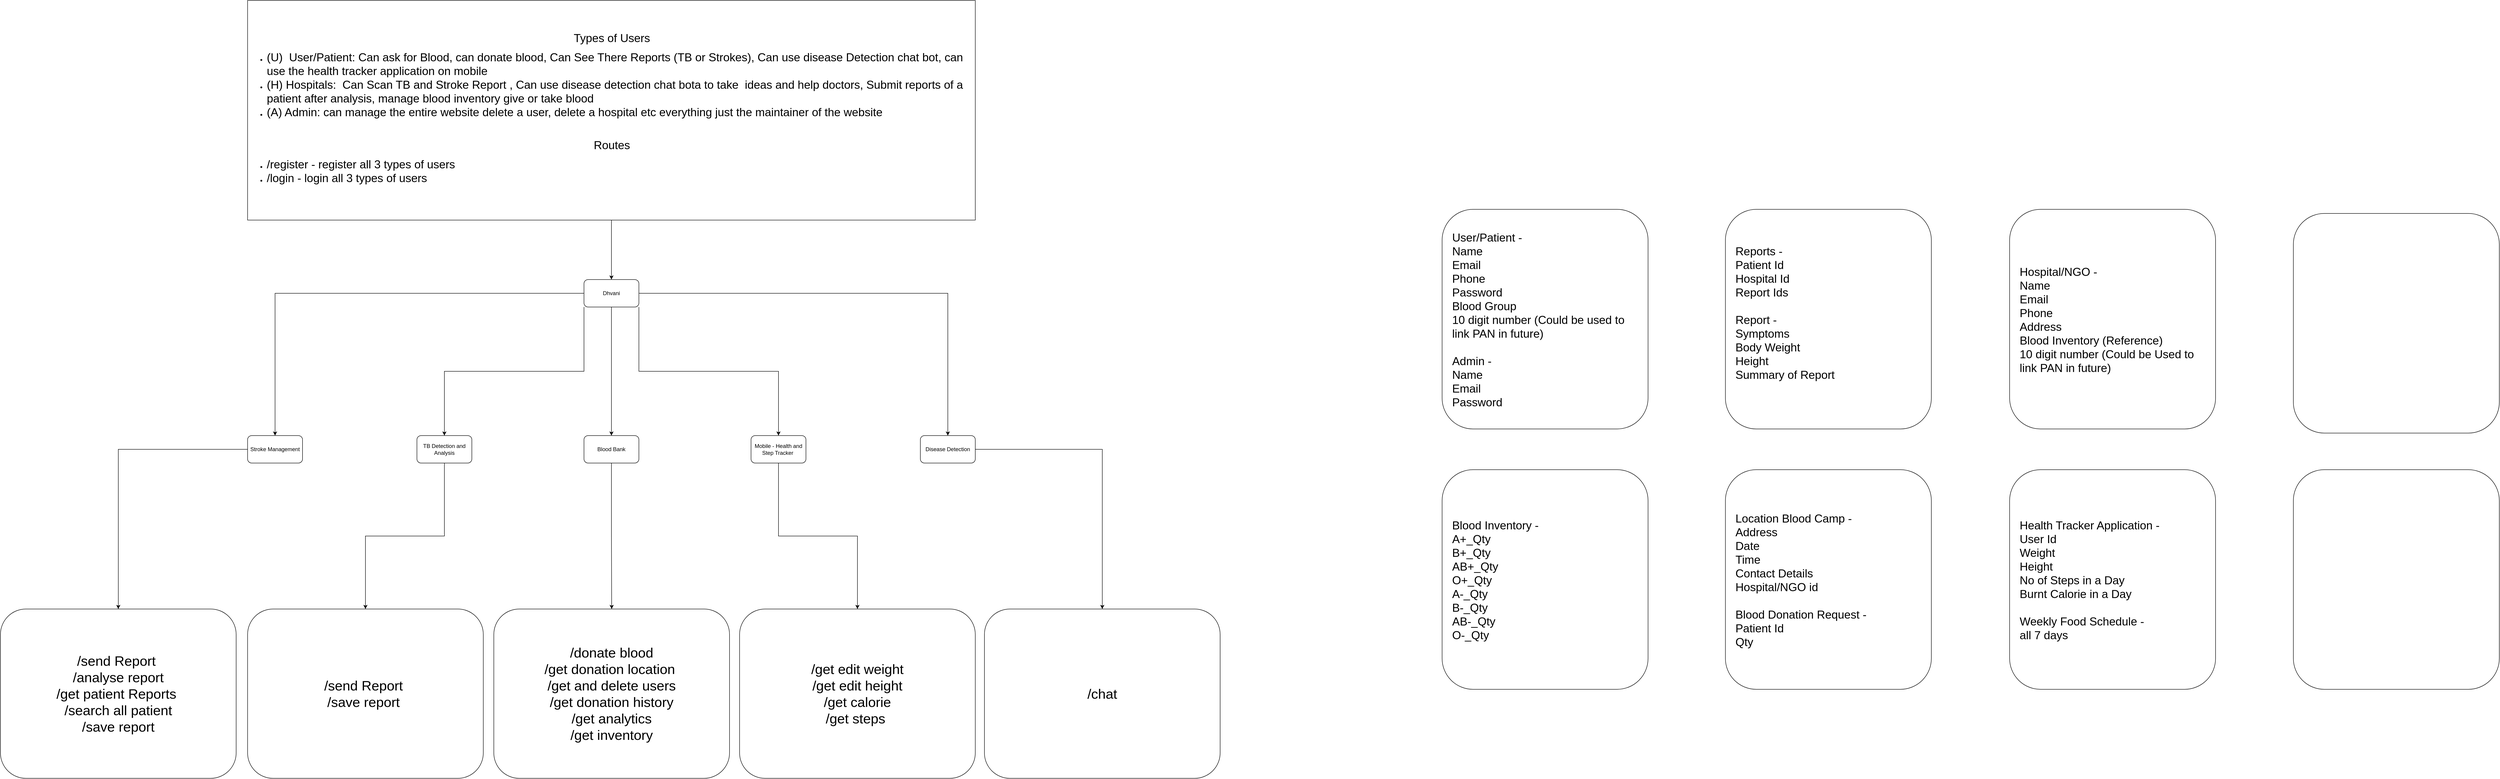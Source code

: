 <mxfile version="26.2.14">
  <diagram name="Page-1" id="igVRPugG5Wv7NKmF727j">
    <mxGraphModel dx="11160" dy="6670" grid="1" gridSize="10" guides="1" tooltips="1" connect="1" arrows="1" fold="1" page="1" pageScale="1" pageWidth="850" pageHeight="1100" math="0" shadow="0">
      <root>
        <mxCell id="0" />
        <mxCell id="1" parent="0" />
        <mxCell id="WMlHvNs0hS5G-Wxw-1Gu-1" value="" style="edgeStyle=orthogonalEdgeStyle;rounded=0;orthogonalLoop=1;jettySize=auto;html=1;" edge="1" parent="1" source="WMlHvNs0hS5G-Wxw-1Gu-6" target="WMlHvNs0hS5G-Wxw-1Gu-8">
          <mxGeometry relative="1" as="geometry" />
        </mxCell>
        <mxCell id="WMlHvNs0hS5G-Wxw-1Gu-2" value="" style="edgeStyle=orthogonalEdgeStyle;rounded=0;orthogonalLoop=1;jettySize=auto;html=1;" edge="1" parent="1" source="WMlHvNs0hS5G-Wxw-1Gu-6" target="WMlHvNs0hS5G-Wxw-1Gu-10">
          <mxGeometry relative="1" as="geometry" />
        </mxCell>
        <mxCell id="WMlHvNs0hS5G-Wxw-1Gu-3" value="" style="edgeStyle=orthogonalEdgeStyle;rounded=0;orthogonalLoop=1;jettySize=auto;html=1;" edge="1" parent="1" source="WMlHvNs0hS5G-Wxw-1Gu-6" target="WMlHvNs0hS5G-Wxw-1Gu-12">
          <mxGeometry relative="1" as="geometry" />
        </mxCell>
        <mxCell id="WMlHvNs0hS5G-Wxw-1Gu-4" style="edgeStyle=orthogonalEdgeStyle;rounded=0;orthogonalLoop=1;jettySize=auto;html=1;exitX=0;exitY=1;exitDx=0;exitDy=0;" edge="1" parent="1" source="WMlHvNs0hS5G-Wxw-1Gu-6" target="WMlHvNs0hS5G-Wxw-1Gu-14">
          <mxGeometry relative="1" as="geometry">
            <mxPoint x="-480" y="-50" as="targetPoint" />
          </mxGeometry>
        </mxCell>
        <mxCell id="WMlHvNs0hS5G-Wxw-1Gu-5" style="edgeStyle=orthogonalEdgeStyle;rounded=0;orthogonalLoop=1;jettySize=auto;html=1;exitX=1;exitY=1;exitDx=0;exitDy=0;" edge="1" parent="1" source="WMlHvNs0hS5G-Wxw-1Gu-6" target="WMlHvNs0hS5G-Wxw-1Gu-16">
          <mxGeometry relative="1" as="geometry" />
        </mxCell>
        <mxCell id="WMlHvNs0hS5G-Wxw-1Gu-6" value="Dhvani" style="rounded=1;whiteSpace=wrap;html=1;" vertex="1" parent="1">
          <mxGeometry x="-345" y="-380" width="120" height="60" as="geometry" />
        </mxCell>
        <mxCell id="WMlHvNs0hS5G-Wxw-1Gu-7" style="edgeStyle=orthogonalEdgeStyle;rounded=0;orthogonalLoop=1;jettySize=auto;html=1;" edge="1" parent="1" source="WMlHvNs0hS5G-Wxw-1Gu-8" target="WMlHvNs0hS5G-Wxw-1Gu-29">
          <mxGeometry relative="1" as="geometry" />
        </mxCell>
        <mxCell id="WMlHvNs0hS5G-Wxw-1Gu-8" value="Blood Bank" style="whiteSpace=wrap;html=1;rounded=1;" vertex="1" parent="1">
          <mxGeometry x="-345" y="-39" width="120" height="60" as="geometry" />
        </mxCell>
        <mxCell id="WMlHvNs0hS5G-Wxw-1Gu-9" style="edgeStyle=orthogonalEdgeStyle;rounded=0;orthogonalLoop=1;jettySize=auto;html=1;entryX=0.5;entryY=0;entryDx=0;entryDy=0;" edge="1" parent="1" source="WMlHvNs0hS5G-Wxw-1Gu-10" target="WMlHvNs0hS5G-Wxw-1Gu-27">
          <mxGeometry relative="1" as="geometry" />
        </mxCell>
        <mxCell id="WMlHvNs0hS5G-Wxw-1Gu-10" value="Stroke Management" style="rounded=1;whiteSpace=wrap;html=1;" vertex="1" parent="1">
          <mxGeometry x="-1080" y="-39" width="120" height="60" as="geometry" />
        </mxCell>
        <mxCell id="WMlHvNs0hS5G-Wxw-1Gu-11" style="edgeStyle=orthogonalEdgeStyle;rounded=0;orthogonalLoop=1;jettySize=auto;html=1;exitX=1;exitY=0.5;exitDx=0;exitDy=0;entryX=0.5;entryY=0;entryDx=0;entryDy=0;" edge="1" parent="1" source="WMlHvNs0hS5G-Wxw-1Gu-12" target="WMlHvNs0hS5G-Wxw-1Gu-31">
          <mxGeometry relative="1" as="geometry" />
        </mxCell>
        <mxCell id="WMlHvNs0hS5G-Wxw-1Gu-12" value="Disease Detection" style="whiteSpace=wrap;html=1;rounded=1;" vertex="1" parent="1">
          <mxGeometry x="390" y="-39" width="120" height="60" as="geometry" />
        </mxCell>
        <mxCell id="WMlHvNs0hS5G-Wxw-1Gu-13" value="" style="edgeStyle=orthogonalEdgeStyle;rounded=0;orthogonalLoop=1;jettySize=auto;html=1;" edge="1" parent="1" source="WMlHvNs0hS5G-Wxw-1Gu-14" target="WMlHvNs0hS5G-Wxw-1Gu-28">
          <mxGeometry relative="1" as="geometry" />
        </mxCell>
        <mxCell id="WMlHvNs0hS5G-Wxw-1Gu-14" value="TB Detection and Analysis" style="rounded=1;whiteSpace=wrap;html=1;" vertex="1" parent="1">
          <mxGeometry x="-710" y="-39" width="120" height="60" as="geometry" />
        </mxCell>
        <mxCell id="WMlHvNs0hS5G-Wxw-1Gu-15" style="edgeStyle=orthogonalEdgeStyle;rounded=0;orthogonalLoop=1;jettySize=auto;html=1;" edge="1" parent="1" source="WMlHvNs0hS5G-Wxw-1Gu-16" target="WMlHvNs0hS5G-Wxw-1Gu-30">
          <mxGeometry relative="1" as="geometry" />
        </mxCell>
        <mxCell id="WMlHvNs0hS5G-Wxw-1Gu-16" value="Mobile - Health and Step Tracker&amp;nbsp;" style="rounded=1;whiteSpace=wrap;html=1;" vertex="1" parent="1">
          <mxGeometry x="20" y="-39" width="120" height="60" as="geometry" />
        </mxCell>
        <mxCell id="WMlHvNs0hS5G-Wxw-1Gu-17" style="edgeStyle=orthogonalEdgeStyle;rounded=0;orthogonalLoop=1;jettySize=auto;html=1;" edge="1" parent="1" source="WMlHvNs0hS5G-Wxw-1Gu-18" target="WMlHvNs0hS5G-Wxw-1Gu-6">
          <mxGeometry relative="1" as="geometry" />
        </mxCell>
        <mxCell id="WMlHvNs0hS5G-Wxw-1Gu-18" value="&lt;div style=&quot;text-align: center;&quot;&gt;&lt;span style=&quot;font-size: 25px; background-color: transparent; color: light-dark(rgb(0, 0, 0), rgb(255, 255, 255));&quot;&gt;Types of Users&lt;/span&gt;&lt;/div&gt;&lt;div style=&quot;&quot;&gt;&lt;ul&gt;&lt;li&gt;&lt;font style=&quot;font-size: 25px;&quot;&gt;&lt;span style=&quot;background-color: transparent; color: light-dark(rgb(0, 0, 0), rgb(255, 255, 255));&quot;&gt;&lt;font style=&quot;&quot;&gt;(U)&amp;nbsp; User/Patient: Can ask for Blood, can donate blood, Can See There Reports (TB or Strokes), Can use disease Detection chat bot,&lt;/font&gt;&lt;/span&gt;&amp;nbsp;can use the health tracker application on mobile&lt;/font&gt;&lt;/li&gt;&lt;li&gt;&lt;span style=&quot;background-color: transparent; color: light-dark(rgb(0, 0, 0), rgb(255, 255, 255));&quot;&gt;&lt;font style=&quot;font-size: 25px;&quot;&gt;(H) Hospitals:&amp;nbsp; Can Scan TB and Stroke Report , Can use disease detection chat bota to take&amp;nbsp; ideas and help doctors, Submit reports of a patient after analysis, manage blood inventory give or take blood&amp;nbsp;&lt;/font&gt;&lt;/span&gt;&lt;/li&gt;&lt;li style=&quot;&quot;&gt;&lt;span style=&quot;background-color: transparent; color: light-dark(rgb(0, 0, 0), rgb(255, 255, 255));&quot;&gt;&lt;font style=&quot;font-size: 25px;&quot;&gt;(A) Admin: can manage the entire website delete a user, delete a hospital etc everything just the maintainer of the website&lt;/font&gt;&lt;/span&gt;&lt;/li&gt;&lt;/ul&gt;&lt;div&gt;&lt;span style=&quot;font-size: 25px;&quot;&gt;&lt;br&gt;&lt;/span&gt;&lt;/div&gt;&lt;div style=&quot;text-align: center;&quot;&gt;&lt;span style=&quot;font-size: 25px;&quot;&gt;Routes&lt;/span&gt;&lt;/div&gt;&lt;ul&gt;&lt;li&gt;&lt;span style=&quot;font-size: 25px;&quot;&gt;/register - register all 3 types of users&amp;nbsp;&lt;/span&gt;&lt;/li&gt;&lt;li&gt;&lt;span style=&quot;font-size: 25px;&quot;&gt;/login - login all 3 types of users&lt;/span&gt;&lt;/li&gt;&lt;/ul&gt;&lt;/div&gt;" style="rounded=0;whiteSpace=wrap;html=1;align=left;" vertex="1" parent="1">
          <mxGeometry x="-1080" y="-990" width="1590" height="480" as="geometry" />
        </mxCell>
        <mxCell id="WMlHvNs0hS5G-Wxw-1Gu-19" value="User/Patient -&#xa;Name&#xa;Email&#xa;Phone&#xa;Password&#xa;Blood Group&#xa;10 digit number (Could be used to link PAN in future) &#xa;&#xa;Admin - &#xa;Name &#xa;Email&#xa;Password " style="rounded=1;whiteSpace=wrap;align=left;fontSize=25;flipV=1;flipH=1;spacingTop=10;spacing=12;spacingBottom=10;spacingLeft=10;spacingRight=10;" vertex="1" parent="1">
          <mxGeometry x="1530" y="-533.5" width="450" height="480" as="geometry" />
        </mxCell>
        <mxCell id="WMlHvNs0hS5G-Wxw-1Gu-20" value="Location Blood Camp -&#xa;Address &#xa;Date &#xa;Time &#xa;Contact Details&#xa;Hospital/NGO id&#xa;&#xa;Blood Donation Request -&#xa;Patient Id&#xa;Qty" style="rounded=1;whiteSpace=wrap;align=left;fontSize=25;flipV=1;flipH=1;spacingTop=10;spacing=12;spacingBottom=10;spacingLeft=10;spacingRight=10;" vertex="1" parent="1">
          <mxGeometry x="2149" y="35.5" width="450" height="480" as="geometry" />
        </mxCell>
        <mxCell id="WMlHvNs0hS5G-Wxw-1Gu-21" value="Hospital/NGO -&#xa;Name &#xa;Email &#xa;Phone &#xa;Address&#xa;Blood Inventory (Reference)&#xa;10 digit number (Could be Used to link PAN in future)" style="rounded=1;whiteSpace=wrap;align=left;fontSize=25;flipV=1;flipH=1;spacingTop=10;spacing=12;spacingBottom=10;spacingLeft=10;spacingRight=10;" vertex="1" parent="1">
          <mxGeometry x="2770" y="-533.5" width="450" height="480" as="geometry" />
        </mxCell>
        <mxCell id="WMlHvNs0hS5G-Wxw-1Gu-22" value="Reports -&#xa;Patient Id&#xa;Hospital Id &#xa;Report Ids&#xa;&#xa;Report - &#xa;Symptoms &#xa;Body Weight &#xa;Height &#xa;Summary of Report&#xa;" style="rounded=1;whiteSpace=wrap;align=left;fontSize=25;flipV=1;flipH=1;spacingTop=10;spacing=12;spacingBottom=10;spacingLeft=10;spacingRight=10;" vertex="1" parent="1">
          <mxGeometry x="2149" y="-533.5" width="450" height="480" as="geometry" />
        </mxCell>
        <mxCell id="WMlHvNs0hS5G-Wxw-1Gu-23" value="Blood Inventory -&#xa;A+_Qty&#xa;B+_Qty&#xa;AB+_Qty&#xa;O+_Qty&#xa;A-_Qty&#xa;B-_Qty&#xa;AB-_Qty&#xa;O-_Qty" style="rounded=1;whiteSpace=wrap;align=left;fontSize=25;flipV=1;flipH=1;spacingTop=10;spacing=12;spacingBottom=10;spacingLeft=10;spacingRight=10;" vertex="1" parent="1">
          <mxGeometry x="1530" y="35.5" width="450" height="480" as="geometry" />
        </mxCell>
        <mxCell id="WMlHvNs0hS5G-Wxw-1Gu-24" value="Health Tracker Application -&#xa;User Id &#xa;Weight &#xa;Height &#xa;No of Steps in a Day&#xa;Burnt Calorie in a Day &#xa;&#xa;Weekly Food Schedule -&#xa;all 7 days " style="rounded=1;whiteSpace=wrap;align=left;fontSize=25;flipV=1;flipH=1;spacingTop=10;spacing=12;spacingBottom=10;spacingLeft=10;spacingRight=10;" vertex="1" parent="1">
          <mxGeometry x="2770" y="35.5" width="450" height="480" as="geometry" />
        </mxCell>
        <mxCell id="WMlHvNs0hS5G-Wxw-1Gu-25" value="" style="rounded=1;whiteSpace=wrap;align=left;fontSize=25;flipV=1;flipH=1;spacingTop=10;spacing=12;spacingBottom=10;spacingLeft=10;spacingRight=10;" vertex="1" parent="1">
          <mxGeometry x="3390" y="-524.5" width="450" height="480" as="geometry" />
        </mxCell>
        <mxCell id="WMlHvNs0hS5G-Wxw-1Gu-26" value="" style="rounded=1;whiteSpace=wrap;align=left;fontSize=25;flipV=1;flipH=1;spacingTop=10;spacing=12;spacingBottom=10;spacingLeft=10;spacingRight=10;" vertex="1" parent="1">
          <mxGeometry x="3390" y="35.5" width="450" height="480" as="geometry" />
        </mxCell>
        <mxCell id="WMlHvNs0hS5G-Wxw-1Gu-27" value="/send Report&amp;nbsp;&lt;div&gt;&amp;nbsp;/analyse report&amp;nbsp;&lt;/div&gt;&lt;div&gt;/get patient Reports&amp;nbsp;&lt;/div&gt;&lt;div&gt;/search all patient&lt;/div&gt;&lt;div&gt;/save report&lt;/div&gt;" style="rounded=1;whiteSpace=wrap;html=1;fontSize=30;" vertex="1" parent="1">
          <mxGeometry x="-1620" y="340" width="515" height="370" as="geometry" />
        </mxCell>
        <mxCell id="WMlHvNs0hS5G-Wxw-1Gu-28" value="&lt;div&gt;&lt;span style=&quot;font-size: 30px;&quot;&gt;/send Report&amp;nbsp;&lt;/span&gt;&lt;/div&gt;&lt;div&gt;&lt;span style=&quot;font-size: 30px;&quot;&gt;/save report&amp;nbsp;&lt;/span&gt;&lt;/div&gt;" style="whiteSpace=wrap;html=1;rounded=1;" vertex="1" parent="1">
          <mxGeometry x="-1080" y="340" width="515" height="370" as="geometry" />
        </mxCell>
        <mxCell id="WMlHvNs0hS5G-Wxw-1Gu-29" value="&lt;div&gt;&lt;span style=&quot;font-size: 30px; background-color: transparent; color: light-dark(rgb(0, 0, 0), rgb(255, 255, 255));&quot;&gt;/donate blood&lt;/span&gt;&lt;/div&gt;&lt;div&gt;&lt;span style=&quot;font-size: 30px;&quot;&gt;/get donation location&amp;nbsp;&lt;/span&gt;&lt;/div&gt;&lt;div&gt;&lt;span style=&quot;font-size: 30px;&quot;&gt;/get and delete users&lt;/span&gt;&lt;/div&gt;&lt;div&gt;&lt;span style=&quot;font-size: 30px;&quot;&gt;/get donation history&lt;/span&gt;&lt;/div&gt;&lt;div&gt;&lt;span style=&quot;font-size: 30px;&quot;&gt;/get analytics&lt;/span&gt;&lt;/div&gt;&lt;div&gt;&lt;span style=&quot;font-size: 30px;&quot;&gt;/get inventory&lt;/span&gt;&lt;/div&gt;" style="whiteSpace=wrap;html=1;rounded=1;" vertex="1" parent="1">
          <mxGeometry x="-542" y="340" width="515" height="370" as="geometry" />
        </mxCell>
        <mxCell id="WMlHvNs0hS5G-Wxw-1Gu-30" value="&lt;span style=&quot;font-size: 30px;&quot;&gt;/get edit weight&lt;/span&gt;&lt;div&gt;&lt;span style=&quot;font-size: 30px;&quot;&gt;/get edit height&lt;/span&gt;&lt;/div&gt;&lt;div&gt;&lt;span style=&quot;font-size: 30px;&quot;&gt;/get calorie&lt;/span&gt;&lt;/div&gt;&lt;div&gt;&lt;span style=&quot;font-size: 30px;&quot;&gt;/get steps&amp;nbsp;&lt;/span&gt;&lt;/div&gt;" style="whiteSpace=wrap;html=1;rounded=1;" vertex="1" parent="1">
          <mxGeometry x="-5" y="340" width="515" height="370" as="geometry" />
        </mxCell>
        <mxCell id="WMlHvNs0hS5G-Wxw-1Gu-31" value="&lt;div&gt;&lt;span style=&quot;font-size: 30px;&quot;&gt;/chat&lt;/span&gt;&lt;/div&gt;" style="whiteSpace=wrap;html=1;rounded=1;" vertex="1" parent="1">
          <mxGeometry x="530" y="340" width="515" height="370" as="geometry" />
        </mxCell>
      </root>
    </mxGraphModel>
  </diagram>
</mxfile>
